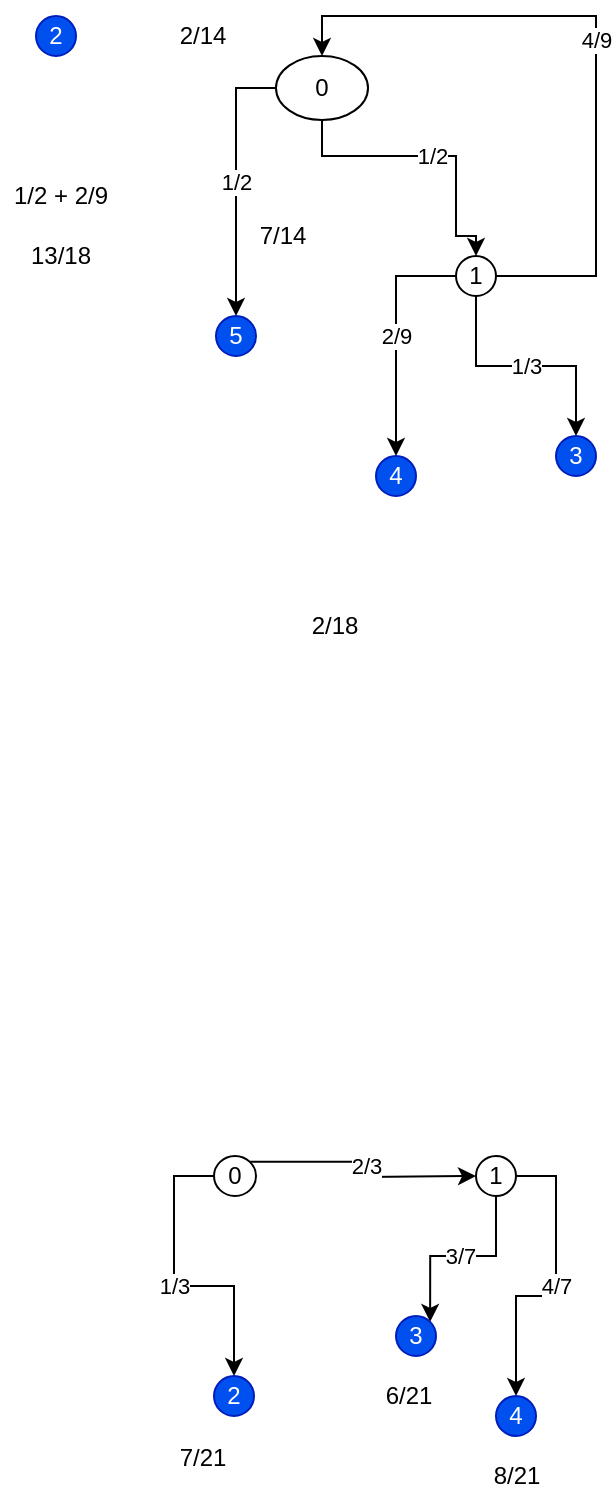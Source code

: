 <mxfile version="13.1.3">
    <diagram id="6hGFLwfOUW9BJ-s0fimq" name="Page-1">
        <mxGraphModel dx="360" dy="501" grid="1" gridSize="10" guides="1" tooltips="1" connect="1" arrows="1" fold="1" page="1" pageScale="1" pageWidth="827" pageHeight="1169" math="0" shadow="0">
            <root>
                <mxCell id="0"/>
                <mxCell id="1" parent="0"/>
                <mxCell id="4" value="1/2" style="edgeStyle=orthogonalEdgeStyle;rounded=0;orthogonalLoop=1;jettySize=auto;html=1;entryX=0.5;entryY=0;entryDx=0;entryDy=0;" edge="1" parent="1" source="2" target="3">
                    <mxGeometry relative="1" as="geometry">
                        <Array as="points">
                            <mxPoint x="280" y="140"/>
                            <mxPoint x="280" y="180"/>
                        </Array>
                    </mxGeometry>
                </mxCell>
                <mxCell id="13" value="1/2" style="edgeStyle=orthogonalEdgeStyle;rounded=0;orthogonalLoop=1;jettySize=auto;html=1;exitX=0;exitY=0.5;exitDx=0;exitDy=0;entryX=0.5;entryY=0;entryDx=0;entryDy=0;" edge="1" parent="1" source="2" target="14">
                    <mxGeometry relative="1" as="geometry">
                        <mxPoint x="230" y="240" as="targetPoint"/>
                    </mxGeometry>
                </mxCell>
                <mxCell id="2" value="0" style="ellipse;whiteSpace=wrap;html=1;" vertex="1" parent="1">
                    <mxGeometry x="190" y="90" width="46" height="32" as="geometry"/>
                </mxCell>
                <mxCell id="16" value="1/3" style="edgeStyle=orthogonalEdgeStyle;rounded=0;orthogonalLoop=1;jettySize=auto;html=1;exitX=0.5;exitY=1;exitDx=0;exitDy=0;entryX=0.5;entryY=0;entryDx=0;entryDy=0;" edge="1" parent="1" source="3" target="12">
                    <mxGeometry relative="1" as="geometry"/>
                </mxCell>
                <mxCell id="18" value="2/9" style="edgeStyle=orthogonalEdgeStyle;rounded=0;orthogonalLoop=1;jettySize=auto;html=1;exitX=0;exitY=0.5;exitDx=0;exitDy=0;entryX=0.5;entryY=0;entryDx=0;entryDy=0;" edge="1" parent="1" source="3" target="17">
                    <mxGeometry relative="1" as="geometry"/>
                </mxCell>
                <mxCell id="19" value="4/9" style="edgeStyle=orthogonalEdgeStyle;rounded=0;orthogonalLoop=1;jettySize=auto;html=1;exitX=1;exitY=0.5;exitDx=0;exitDy=0;entryX=0.5;entryY=0;entryDx=0;entryDy=0;" edge="1" parent="1" source="3" target="2">
                    <mxGeometry relative="1" as="geometry">
                        <Array as="points">
                            <mxPoint x="350" y="200"/>
                            <mxPoint x="350" y="70"/>
                            <mxPoint x="213" y="70"/>
                        </Array>
                    </mxGeometry>
                </mxCell>
                <mxCell id="3" value="1" style="ellipse;whiteSpace=wrap;html=1;" vertex="1" parent="1">
                    <mxGeometry x="280" y="190" width="20" height="20" as="geometry"/>
                </mxCell>
                <mxCell id="7" value="2" style="ellipse;whiteSpace=wrap;html=1;fillColor=#0050ef;strokeColor=#001DBC;fontColor=#ffffff;" vertex="1" parent="1">
                    <mxGeometry x="70" y="70" width="20" height="20" as="geometry"/>
                </mxCell>
                <mxCell id="12" value="3" style="ellipse;whiteSpace=wrap;html=1;fillColor=#0050ef;strokeColor=#001DBC;fontColor=#ffffff;" vertex="1" parent="1">
                    <mxGeometry x="330" y="280" width="20" height="20" as="geometry"/>
                </mxCell>
                <mxCell id="14" value="5" style="ellipse;whiteSpace=wrap;html=1;fillColor=#0050ef;strokeColor=#001DBC;fontColor=#ffffff;" vertex="1" parent="1">
                    <mxGeometry x="160" y="220" width="20" height="20" as="geometry"/>
                </mxCell>
                <mxCell id="17" value="4" style="ellipse;whiteSpace=wrap;html=1;fillColor=#0050ef;strokeColor=#001DBC;fontColor=#ffffff;" vertex="1" parent="1">
                    <mxGeometry x="240" y="290" width="20" height="20" as="geometry"/>
                </mxCell>
                <mxCell id="25" value="&lt;span style=&quot;color: rgba(0 , 0 , 0 , 0) ; font-family: monospace ; font-size: 0px&quot;&gt;%3CmxGraphModel%3E%3Croot%3E%3CmxCell%20id%3D%220%22%2F%3E%3CmxCell%20id%3D%221%22%20parent%3D%220%22%2F%3E%3CmxCell%20id%3D%222%22%20value%3D%220%22%20style%3D%22ellipse%3BwhiteSpace%3Dwrap%3Bhtml%3D1%3B%22%20vertex%3D%221%22%20parent%3D%221%22%3E%3CmxGeometry%20x%3D%22210%22%20y%3D%22130%22%20width%3D%2220%22%20height%3D%2220%22%20as%3D%22geometry%22%2F%3E%3C%2FmxCell%3E%3C%2Froot%3E%3C%2FmxGraphModel%3E&lt;/span&gt;" style="text;html=1;align=center;verticalAlign=middle;resizable=0;points=[];autosize=1;" vertex="1" parent="1">
                    <mxGeometry x="183" y="616" width="20" height="20" as="geometry"/>
                </mxCell>
                <mxCell id="27" value="2/3" style="edgeStyle=orthogonalEdgeStyle;rounded=0;orthogonalLoop=1;jettySize=auto;html=1;exitX=1;exitY=0;exitDx=0;exitDy=0;" edge="1" parent="1" source="26">
                    <mxGeometry relative="1" as="geometry">
                        <mxPoint x="290" y="650" as="targetPoint"/>
                    </mxGeometry>
                </mxCell>
                <mxCell id="30" value="1/3" style="edgeStyle=orthogonalEdgeStyle;rounded=0;orthogonalLoop=1;jettySize=auto;html=1;exitX=0;exitY=0.5;exitDx=0;exitDy=0;" edge="1" parent="1" source="26" target="29">
                    <mxGeometry relative="1" as="geometry"/>
                </mxCell>
                <mxCell id="26" value="0" style="ellipse;whiteSpace=wrap;html=1;" vertex="1" parent="1">
                    <mxGeometry x="159" y="640" width="21" height="20" as="geometry"/>
                </mxCell>
                <mxCell id="33" value="3/7" style="edgeStyle=orthogonalEdgeStyle;rounded=0;orthogonalLoop=1;jettySize=auto;html=1;exitX=0.5;exitY=1;exitDx=0;exitDy=0;entryX=1;entryY=0;entryDx=0;entryDy=0;" edge="1" parent="1" source="28" target="31">
                    <mxGeometry relative="1" as="geometry"/>
                </mxCell>
                <mxCell id="36" value="4/7" style="edgeStyle=orthogonalEdgeStyle;rounded=0;orthogonalLoop=1;jettySize=auto;html=1;exitX=1;exitY=0.5;exitDx=0;exitDy=0;entryX=0.5;entryY=0;entryDx=0;entryDy=0;" edge="1" parent="1" source="28" target="34">
                    <mxGeometry relative="1" as="geometry"/>
                </mxCell>
                <mxCell id="28" value="1" style="ellipse;whiteSpace=wrap;html=1;" vertex="1" parent="1">
                    <mxGeometry x="290" y="640" width="20" height="20" as="geometry"/>
                </mxCell>
                <mxCell id="29" value="2" style="ellipse;whiteSpace=wrap;html=1;fillColor=#0050ef;strokeColor=#001DBC;fontColor=#ffffff;" vertex="1" parent="1">
                    <mxGeometry x="159" y="750" width="20" height="20" as="geometry"/>
                </mxCell>
                <mxCell id="31" value="3" style="ellipse;whiteSpace=wrap;html=1;fillColor=#0050ef;strokeColor=#001DBC;fontColor=#ffffff;" vertex="1" parent="1">
                    <mxGeometry x="250" y="720" width="20" height="20" as="geometry"/>
                </mxCell>
                <mxCell id="34" value="4" style="ellipse;whiteSpace=wrap;html=1;fillColor=#0050ef;strokeColor=#001DBC;fontColor=#ffffff;" vertex="1" parent="1">
                    <mxGeometry x="300" y="760" width="20" height="20" as="geometry"/>
                </mxCell>
                <mxCell id="37" value="6/21" style="text;html=1;align=center;verticalAlign=middle;resizable=0;points=[];autosize=1;" vertex="1" parent="1">
                    <mxGeometry x="236" y="750" width="40" height="20" as="geometry"/>
                </mxCell>
                <mxCell id="38" value="7/21" style="text;html=1;align=center;verticalAlign=middle;resizable=0;points=[];autosize=1;" vertex="1" parent="1">
                    <mxGeometry x="133" y="781" width="40" height="20" as="geometry"/>
                </mxCell>
                <mxCell id="41" value="8/21&lt;br&gt;" style="text;html=1;align=center;verticalAlign=middle;resizable=0;points=[];autosize=1;" vertex="1" parent="1">
                    <mxGeometry x="290" y="790" width="40" height="20" as="geometry"/>
                </mxCell>
                <mxCell id="42" value="2/18" style="text;html=1;align=center;verticalAlign=middle;resizable=0;points=[];autosize=1;" vertex="1" parent="1">
                    <mxGeometry x="199" y="365" width="40" height="20" as="geometry"/>
                </mxCell>
                <mxCell id="43" value="1/2 + 2/9" style="text;html=1;align=center;verticalAlign=middle;resizable=0;points=[];autosize=1;" vertex="1" parent="1">
                    <mxGeometry x="52" y="150" width="60" height="20" as="geometry"/>
                </mxCell>
                <mxCell id="44" value="13/18" style="text;html=1;align=center;verticalAlign=middle;resizable=0;points=[];autosize=1;" vertex="1" parent="1">
                    <mxGeometry x="57" y="180" width="50" height="20" as="geometry"/>
                </mxCell>
                <mxCell id="45" value="7/14" style="text;html=1;align=center;verticalAlign=middle;resizable=0;points=[];autosize=1;" vertex="1" parent="1">
                    <mxGeometry x="173" y="170" width="40" height="20" as="geometry"/>
                </mxCell>
                <mxCell id="46" value="2/14" style="text;html=1;align=center;verticalAlign=middle;resizable=0;points=[];autosize=1;" vertex="1" parent="1">
                    <mxGeometry x="133" y="70" width="40" height="20" as="geometry"/>
                </mxCell>
            </root>
        </mxGraphModel>
    </diagram>
</mxfile>